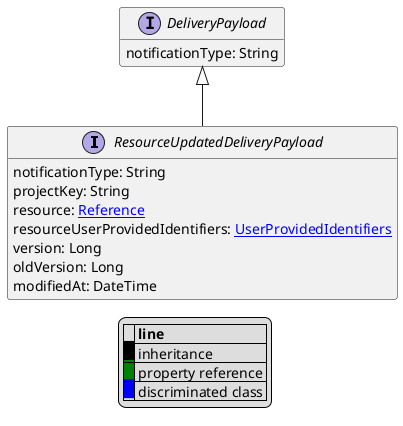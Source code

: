 @startuml

hide empty fields
hide empty methods
legend
|= |= line |
|<back:black>   </back>| inheritance |
|<back:green>   </back>| property reference |
|<back:blue>   </back>| discriminated class |
endlegend
interface ResourceUpdatedDeliveryPayload [[ResourceUpdatedDeliveryPayload.svg]] extends DeliveryPayload {
    notificationType: String
    projectKey: String
    resource: [[Reference.svg Reference]]
    resourceUserProvidedIdentifiers: [[UserProvidedIdentifiers.svg UserProvidedIdentifiers]]
    version: Long
    oldVersion: Long
    modifiedAt: DateTime
}
interface DeliveryPayload [[DeliveryPayload.svg]]  {
    notificationType: String
}





@enduml
